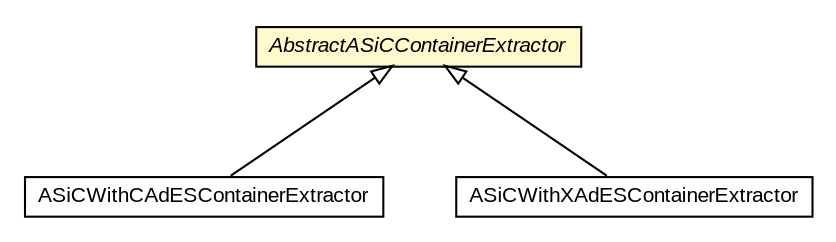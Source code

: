 #!/usr/local/bin/dot
#
# Class diagram 
# Generated by UMLGraph version R5_6-24-gf6e263 (http://www.umlgraph.org/)
#

digraph G {
	edge [fontname="arial",fontsize=10,labelfontname="arial",labelfontsize=10];
	node [fontname="arial",fontsize=10,shape=plaintext];
	nodesep=0.25;
	ranksep=0.5;
	// eu.europa.esig.dss.asic.ASiCWithCAdESContainerExtractor
	c121687 [label=<<table title="eu.europa.esig.dss.asic.ASiCWithCAdESContainerExtractor" border="0" cellborder="1" cellspacing="0" cellpadding="2" port="p" href="./ASiCWithCAdESContainerExtractor.html">
		<tr><td><table border="0" cellspacing="0" cellpadding="1">
<tr><td align="center" balign="center"> ASiCWithCAdESContainerExtractor </td></tr>
		</table></td></tr>
		</table>>, URL="./ASiCWithCAdESContainerExtractor.html", fontname="arial", fontcolor="black", fontsize=10.0];
	// eu.europa.esig.dss.asic.ASiCWithXAdESContainerExtractor
	c121691 [label=<<table title="eu.europa.esig.dss.asic.ASiCWithXAdESContainerExtractor" border="0" cellborder="1" cellspacing="0" cellpadding="2" port="p" href="./ASiCWithXAdESContainerExtractor.html">
		<tr><td><table border="0" cellspacing="0" cellpadding="1">
<tr><td align="center" balign="center"> ASiCWithXAdESContainerExtractor </td></tr>
		</table></td></tr>
		</table>>, URL="./ASiCWithXAdESContainerExtractor.html", fontname="arial", fontcolor="black", fontsize=10.0];
	// eu.europa.esig.dss.asic.AbstractASiCContainerExtractor
	c121696 [label=<<table title="eu.europa.esig.dss.asic.AbstractASiCContainerExtractor" border="0" cellborder="1" cellspacing="0" cellpadding="2" port="p" bgcolor="lemonChiffon" href="./AbstractASiCContainerExtractor.html">
		<tr><td><table border="0" cellspacing="0" cellpadding="1">
<tr><td align="center" balign="center"><font face="arial italic"> AbstractASiCContainerExtractor </font></td></tr>
		</table></td></tr>
		</table>>, URL="./AbstractASiCContainerExtractor.html", fontname="arial", fontcolor="black", fontsize=10.0];
	//eu.europa.esig.dss.asic.ASiCWithCAdESContainerExtractor extends eu.europa.esig.dss.asic.AbstractASiCContainerExtractor
	c121696:p -> c121687:p [dir=back,arrowtail=empty];
	//eu.europa.esig.dss.asic.ASiCWithXAdESContainerExtractor extends eu.europa.esig.dss.asic.AbstractASiCContainerExtractor
	c121696:p -> c121691:p [dir=back,arrowtail=empty];
}

